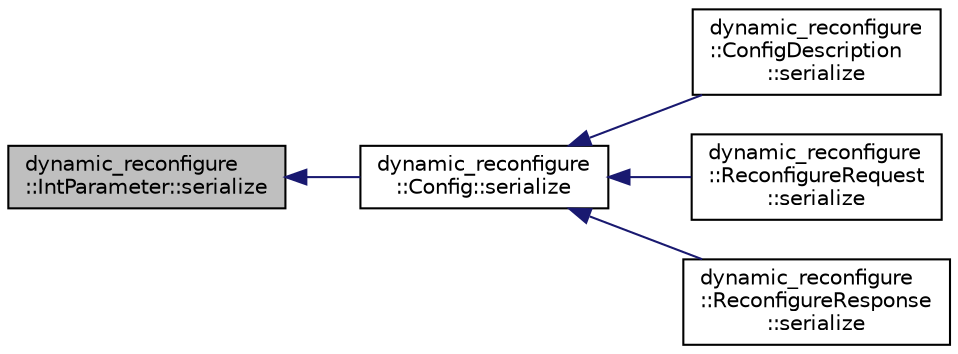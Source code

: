 digraph "dynamic_reconfigure::IntParameter::serialize"
{
  edge [fontname="Helvetica",fontsize="10",labelfontname="Helvetica",labelfontsize="10"];
  node [fontname="Helvetica",fontsize="10",shape=record];
  rankdir="LR";
  Node1 [label="dynamic_reconfigure\l::IntParameter::serialize",height=0.2,width=0.4,color="black", fillcolor="grey75", style="filled" fontcolor="black"];
  Node1 -> Node2 [dir="back",color="midnightblue",fontsize="10",style="solid",fontname="Helvetica"];
  Node2 [label="dynamic_reconfigure\l::Config::serialize",height=0.2,width=0.4,color="black", fillcolor="white", style="filled",URL="$classdynamic__reconfigure_1_1_config.html#aa41c00d165d1496b801a2c92acf40d64"];
  Node2 -> Node3 [dir="back",color="midnightblue",fontsize="10",style="solid",fontname="Helvetica"];
  Node3 [label="dynamic_reconfigure\l::ConfigDescription\l::serialize",height=0.2,width=0.4,color="black", fillcolor="white", style="filled",URL="$classdynamic__reconfigure_1_1_config_description.html#a2d5e8b35063938e410fd590f630137a9"];
  Node2 -> Node4 [dir="back",color="midnightblue",fontsize="10",style="solid",fontname="Helvetica"];
  Node4 [label="dynamic_reconfigure\l::ReconfigureRequest\l::serialize",height=0.2,width=0.4,color="black", fillcolor="white", style="filled",URL="$classdynamic__reconfigure_1_1_reconfigure_request.html#a23a967142e5242a065dff12f70efc7e7"];
  Node2 -> Node5 [dir="back",color="midnightblue",fontsize="10",style="solid",fontname="Helvetica"];
  Node5 [label="dynamic_reconfigure\l::ReconfigureResponse\l::serialize",height=0.2,width=0.4,color="black", fillcolor="white", style="filled",URL="$classdynamic__reconfigure_1_1_reconfigure_response.html#a0213fe083b2f68ffd4309b1d3c753395"];
}
